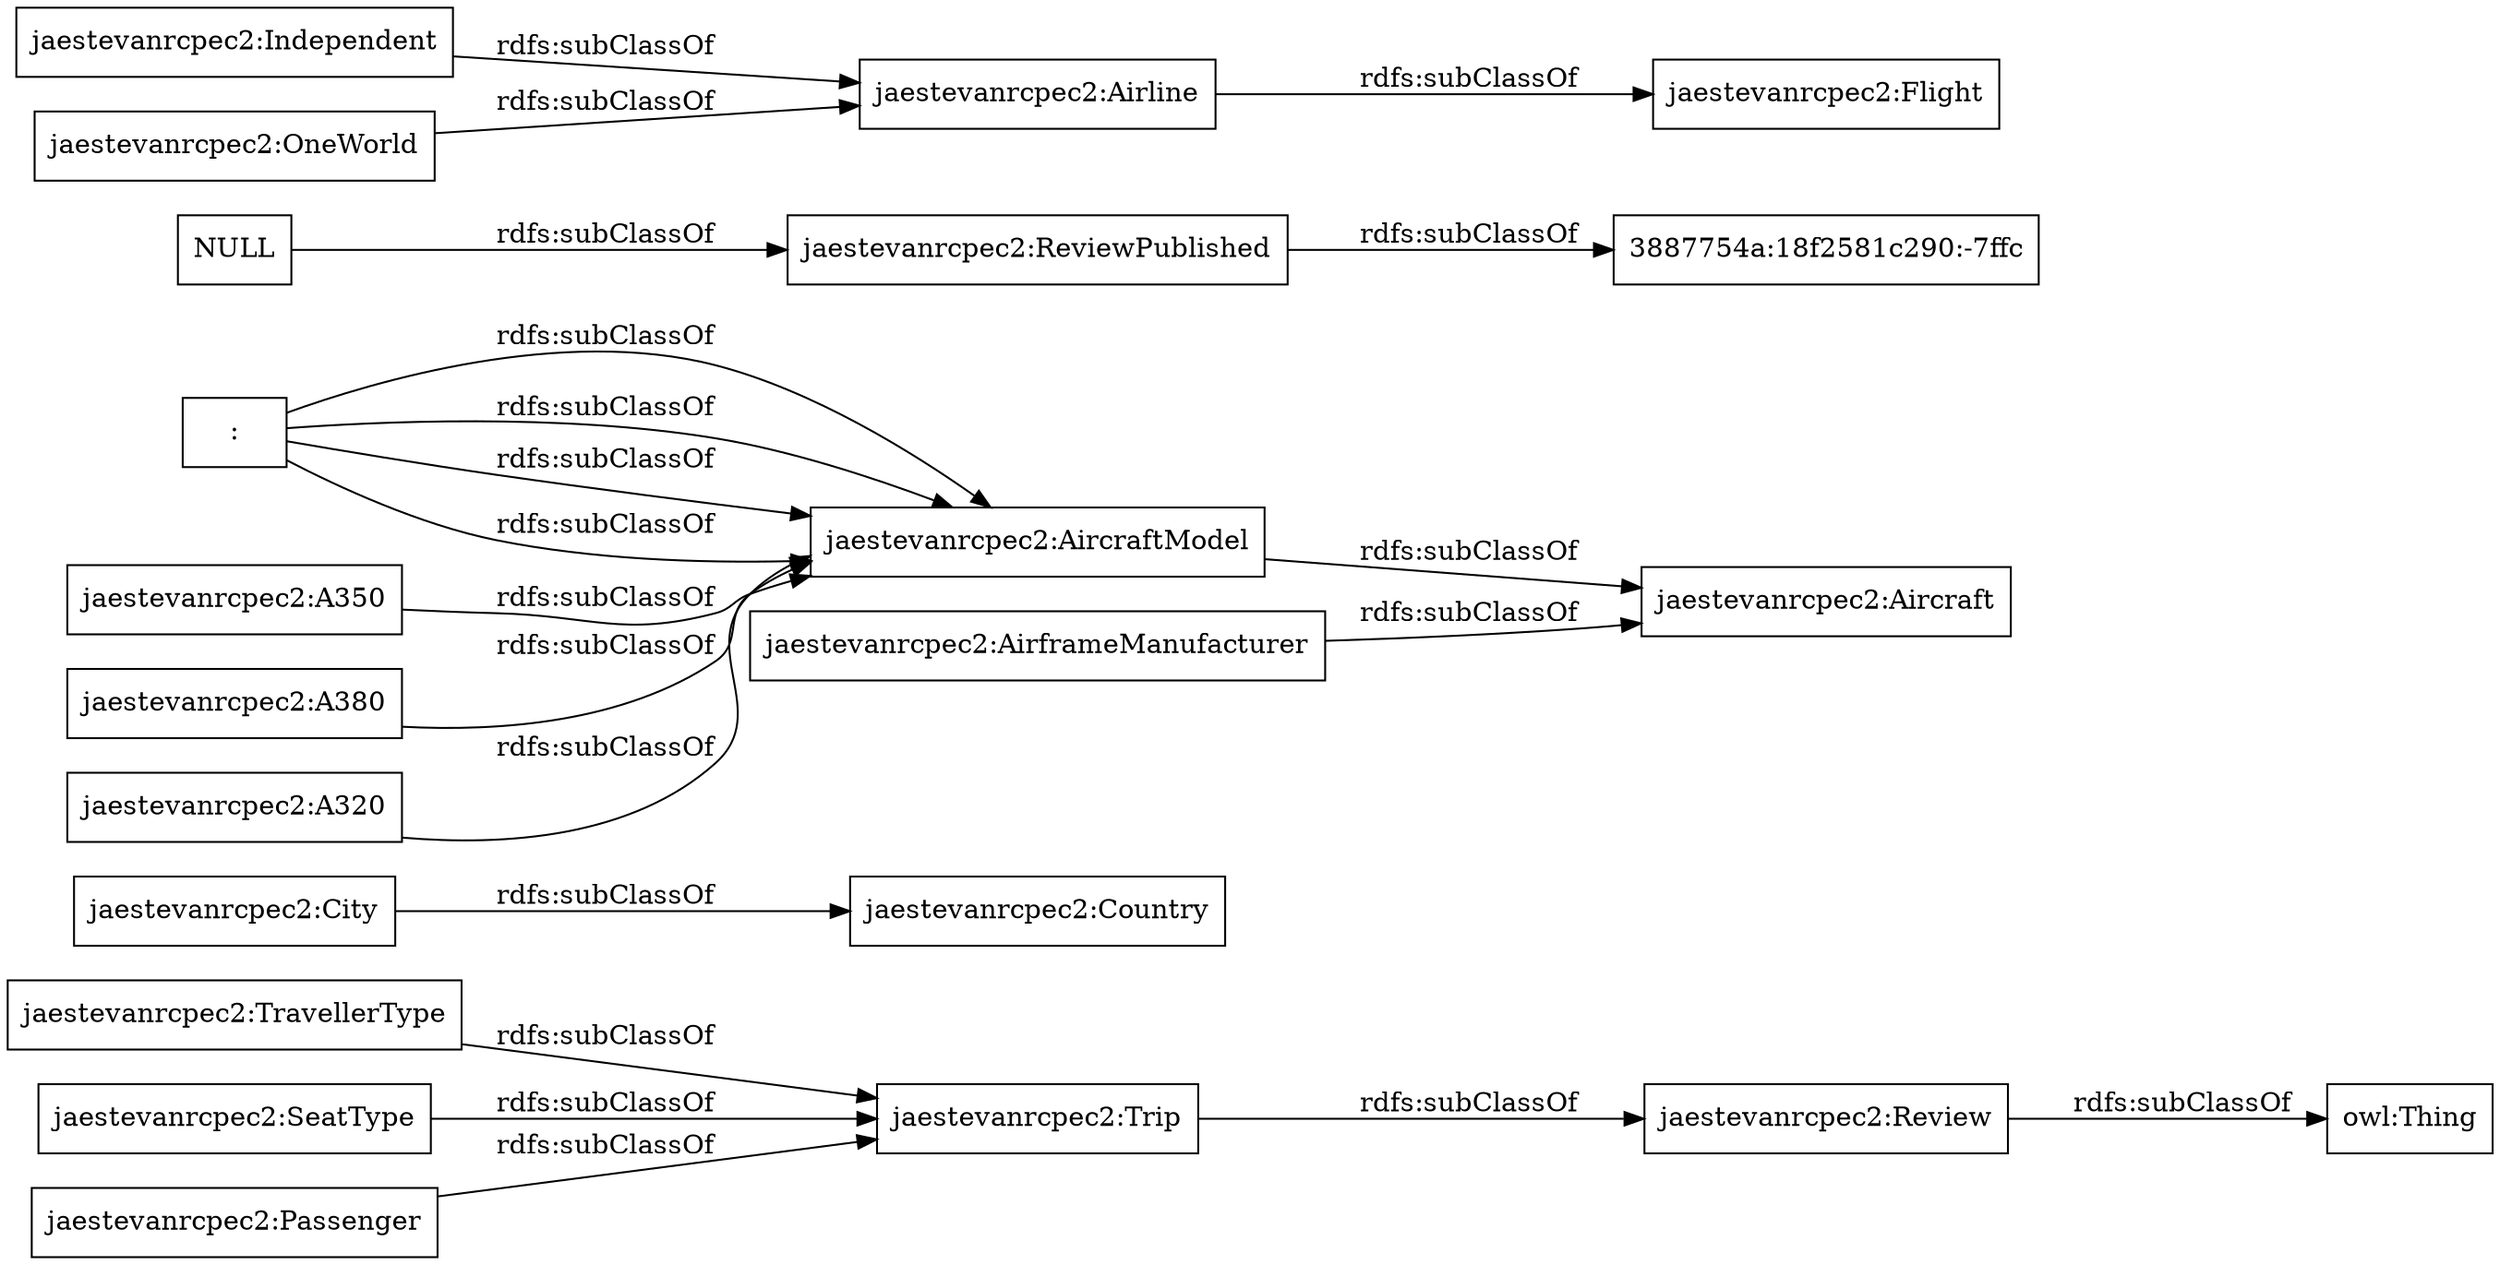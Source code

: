 digraph ar2dtool_diagram { 
rankdir=LR;
size="1000"
node [shape = rectangle, color="black"]; "jaestevanrcpec2:TravellerType" "jaestevanrcpec2:City" ":" "jaestevanrcpec2:Trip" "jaestevanrcpec2:SeatType" "jaestevanrcpec2:ReviewPublished" "jaestevanrcpec2:AirframeManufacturer" "jaestevanrcpec2:Independent" ":" "jaestevanrcpec2:A350" "jaestevanrcpec2:OneWorld" "jaestevanrcpec2:A380" "jaestevanrcpec2:Aircraft" "jaestevanrcpec2:Airline" "jaestevanrcpec2:Flight" "jaestevanrcpec2:A320" "jaestevanrcpec2:AircraftModel" ":" ":" "jaestevanrcpec2:Passenger" "jaestevanrcpec2:Country" "3887754a:18f2581c290:-7ffc" "jaestevanrcpec2:Review" ; /*classes style*/
	"NULL" -> "jaestevanrcpec2:ReviewPublished" [ label = "rdfs:subClassOf" ];
	"jaestevanrcpec2:ReviewPublished" -> "3887754a:18f2581c290:-7ffc" [ label = "rdfs:subClassOf" ];
	"jaestevanrcpec2:A350" -> "jaestevanrcpec2:AircraftModel" [ label = "rdfs:subClassOf" ];
	"jaestevanrcpec2:Passenger" -> "jaestevanrcpec2:Trip" [ label = "rdfs:subClassOf" ];
	"jaestevanrcpec2:SeatType" -> "jaestevanrcpec2:Trip" [ label = "rdfs:subClassOf" ];
	":" -> "jaestevanrcpec2:AircraftModel" [ label = "rdfs:subClassOf" ];
	"jaestevanrcpec2:Trip" -> "jaestevanrcpec2:Review" [ label = "rdfs:subClassOf" ];
	"jaestevanrcpec2:City" -> "jaestevanrcpec2:Country" [ label = "rdfs:subClassOf" ];
	"jaestevanrcpec2:Independent" -> "jaestevanrcpec2:Airline" [ label = "rdfs:subClassOf" ];
	":" -> "jaestevanrcpec2:AircraftModel" [ label = "rdfs:subClassOf" ];
	"jaestevanrcpec2:A320" -> "jaestevanrcpec2:AircraftModel" [ label = "rdfs:subClassOf" ];
	"jaestevanrcpec2:Review" -> "owl:Thing" [ label = "rdfs:subClassOf" ];
	"jaestevanrcpec2:AircraftModel" -> "jaestevanrcpec2:Aircraft" [ label = "rdfs:subClassOf" ];
	":" -> "jaestevanrcpec2:AircraftModel" [ label = "rdfs:subClassOf" ];
	"jaestevanrcpec2:AirframeManufacturer" -> "jaestevanrcpec2:Aircraft" [ label = "rdfs:subClassOf" ];
	":" -> "jaestevanrcpec2:AircraftModel" [ label = "rdfs:subClassOf" ];
	"jaestevanrcpec2:TravellerType" -> "jaestevanrcpec2:Trip" [ label = "rdfs:subClassOf" ];
	"jaestevanrcpec2:A380" -> "jaestevanrcpec2:AircraftModel" [ label = "rdfs:subClassOf" ];
	"jaestevanrcpec2:Airline" -> "jaestevanrcpec2:Flight" [ label = "rdfs:subClassOf" ];
	"jaestevanrcpec2:OneWorld" -> "jaestevanrcpec2:Airline" [ label = "rdfs:subClassOf" ];

}
